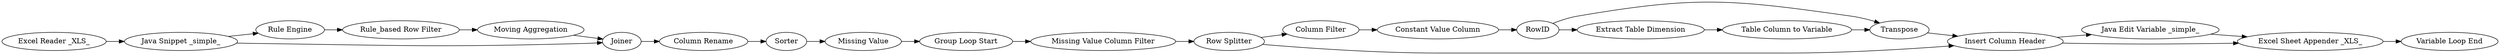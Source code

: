 digraph {
	"8041208460069793949_22" [label="Java Edit Variable _simple_"]
	"8041208460069793949_11" [label=Transpose]
	"8041208460069793949_18" [label="Column Filter"]
	"8041208460069793949_16" [label="Table Column to Variable"]
	"8041208460069793949_9" [label="Missing Value"]
	"8041208460069793949_19" [label="Column Rename"]
	"8041208460069793949_10" [label="Group Loop Start"]
	"8041208460069793949_1" [label="Excel Reader _XLS_"]
	"8041208460069793949_15" [label="Row Splitter"]
	"8041208460069793949_2" [label="Rule Engine"]
	"8041208460069793949_25" [label="Constant Value Column"]
	"8041208460069793949_14" [label="Extract Table Dimension"]
	"8041208460069793949_20" [label="Variable Loop End"]
	"8041208460069793949_3" [label="Java Snippet _simple_"]
	"8041208460069793949_6" [label="Moving Aggregation"]
	"8041208460069793949_17" [label="Insert Column Header"]
	"8041208460069793949_7" [label=Joiner]
	"8041208460069793949_23" [label="Missing Value Column Filter"]
	"8041208460069793949_4" [label="Rule_based Row Filter"]
	"8041208460069793949_24" [label=RowID]
	"8041208460069793949_21" [label="Excel Sheet Appender _XLS_"]
	"8041208460069793949_8" [label=Sorter]
	"8041208460069793949_3" -> "8041208460069793949_7"
	"8041208460069793949_25" -> "8041208460069793949_24"
	"8041208460069793949_2" -> "8041208460069793949_4"
	"8041208460069793949_4" -> "8041208460069793949_6"
	"8041208460069793949_10" -> "8041208460069793949_23"
	"8041208460069793949_17" -> "8041208460069793949_22"
	"8041208460069793949_3" -> "8041208460069793949_2"
	"8041208460069793949_15" -> "8041208460069793949_17"
	"8041208460069793949_24" -> "8041208460069793949_11"
	"8041208460069793949_8" -> "8041208460069793949_9"
	"8041208460069793949_6" -> "8041208460069793949_7"
	"8041208460069793949_17" -> "8041208460069793949_21"
	"8041208460069793949_14" -> "8041208460069793949_16"
	"8041208460069793949_21" -> "8041208460069793949_20"
	"8041208460069793949_9" -> "8041208460069793949_10"
	"8041208460069793949_19" -> "8041208460069793949_8"
	"8041208460069793949_15" -> "8041208460069793949_18"
	"8041208460069793949_1" -> "8041208460069793949_3"
	"8041208460069793949_11" -> "8041208460069793949_17"
	"8041208460069793949_24" -> "8041208460069793949_14"
	"8041208460069793949_16" -> "8041208460069793949_11"
	"8041208460069793949_7" -> "8041208460069793949_19"
	"8041208460069793949_23" -> "8041208460069793949_15"
	"8041208460069793949_22" -> "8041208460069793949_21"
	"8041208460069793949_18" -> "8041208460069793949_25"
	rankdir=LR
}
